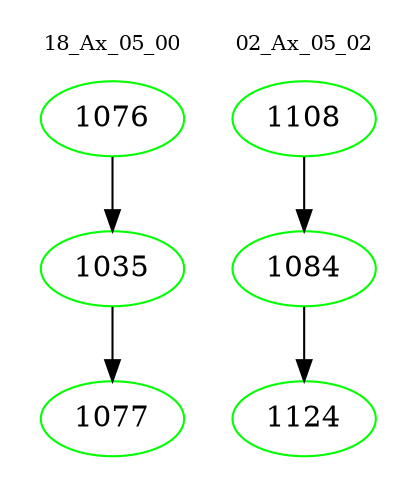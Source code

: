 digraph{
subgraph cluster_0 {
color = white
label = "18_Ax_05_00";
fontsize=10;
T0_1076 [label="1076", color="green"]
T0_1076 -> T0_1035 [color="black"]
T0_1035 [label="1035", color="green"]
T0_1035 -> T0_1077 [color="black"]
T0_1077 [label="1077", color="green"]
}
subgraph cluster_1 {
color = white
label = "02_Ax_05_02";
fontsize=10;
T1_1108 [label="1108", color="green"]
T1_1108 -> T1_1084 [color="black"]
T1_1084 [label="1084", color="green"]
T1_1084 -> T1_1124 [color="black"]
T1_1124 [label="1124", color="green"]
}
}
